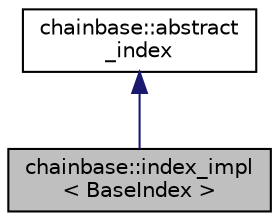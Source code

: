 digraph "chainbase::index_impl&lt; BaseIndex &gt;"
{
  edge [fontname="Helvetica",fontsize="10",labelfontname="Helvetica",labelfontsize="10"];
  node [fontname="Helvetica",fontsize="10",shape=record];
  Node0 [label="chainbase::index_impl\l\< BaseIndex \>",height=0.2,width=0.4,color="black", fillcolor="grey75", style="filled", fontcolor="black"];
  Node1 -> Node0 [dir="back",color="midnightblue",fontsize="10",style="solid"];
  Node1 [label="chainbase::abstract\l_index",height=0.2,width=0.4,color="black", fillcolor="white", style="filled",URL="$classchainbase_1_1abstract__index.html"];
}
